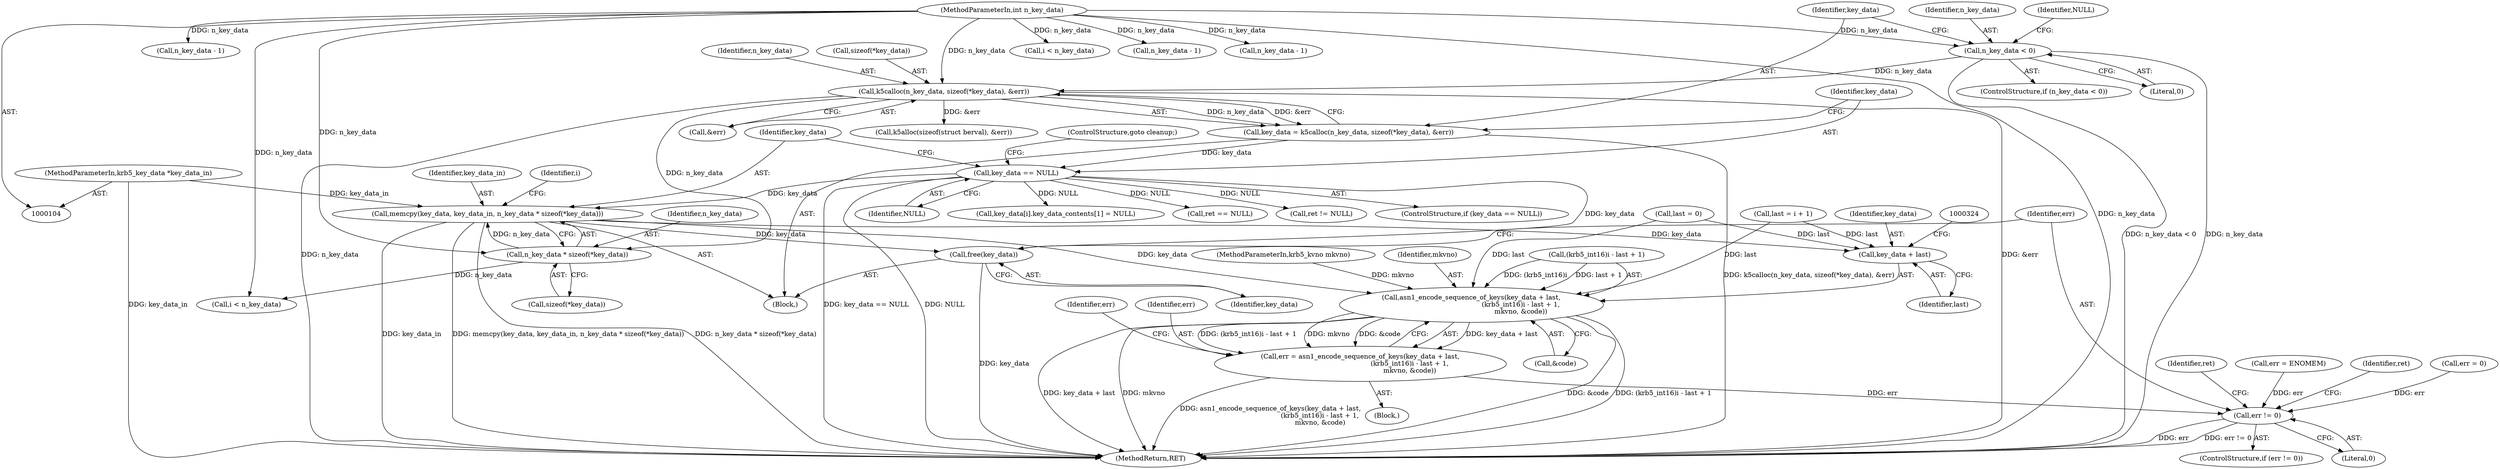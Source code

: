 digraph "0_krb5_04038bf3633c4b909b5ded3072dc88c8c419bf16@API" {
"1000149" [label="(Call,memcpy(key_data, key_data_in, n_key_data * sizeof(*key_data)))"];
"1000145" [label="(Call,key_data == NULL)"];
"1000135" [label="(Call,key_data = k5calloc(n_key_data, sizeof(*key_data), &err))"];
"1000137" [label="(Call,k5calloc(n_key_data, sizeof(*key_data), &err))"];
"1000130" [label="(Call,n_key_data < 0)"];
"1000106" [label="(MethodParameterIn,int n_key_data)"];
"1000105" [label="(MethodParameterIn,krb5_key_data *key_data_in)"];
"1000152" [label="(Call,n_key_data * sizeof(*key_data))"];
"1000318" [label="(Call,asn1_encode_sequence_of_keys(key_data + last,\n                                               (krb5_int16)i - last + 1,\n                                               mkvno, &code))"];
"1000316" [label="(Call,err = asn1_encode_sequence_of_keys(key_data + last,\n                                               (krb5_int16)i - last + 1,\n                                               mkvno, &code))"];
"1000386" [label="(Call,err != 0)"];
"1000319" [label="(Call,key_data + last)"];
"1000383" [label="(Call,free(key_data))"];
"1000108" [label="(Block,)"];
"1000365" [label="(Call,n_key_data - 1)"];
"1000130" [label="(Call,n_key_data < 0)"];
"1000385" [label="(ControlStructure,if (err != 0))"];
"1000142" [label="(Call,&err)"];
"1000391" [label="(Call,ret != NULL)"];
"1000138" [label="(Identifier,n_key_data)"];
"1000106" [label="(MethodParameterIn,int n_key_data)"];
"1000145" [label="(Call,key_data == NULL)"];
"1000392" [label="(Identifier,ret)"];
"1000151" [label="(Identifier,key_data_in)"];
"1000299" [label="(Block,)"];
"1000136" [label="(Identifier,key_data)"];
"1000333" [label="(Identifier,err)"];
"1000144" [label="(ControlStructure,if (key_data == NULL))"];
"1000319" [label="(Call,key_data + last)"];
"1000135" [label="(Call,key_data = k5calloc(n_key_data, sizeof(*key_data), &err))"];
"1000276" [label="(Call,i < n_key_data)"];
"1000387" [label="(Identifier,err)"];
"1000304" [label="(Call,k5alloc(sizeof(struct berval), &err))"];
"1000129" [label="(ControlStructure,if (n_key_data < 0))"];
"1000147" [label="(Identifier,NULL)"];
"1000137" [label="(Call,k5calloc(n_key_data, sizeof(*key_data), &err))"];
"1000322" [label="(Call,(krb5_int16)i - last + 1)"];
"1000262" [label="(Call,last = 0)"];
"1000150" [label="(Identifier,key_data)"];
"1000152" [label="(Call,n_key_data * sizeof(*key_data))"];
"1000318" [label="(Call,asn1_encode_sequence_of_keys(key_data + last,\n                                               (krb5_int16)i - last + 1,\n                                               mkvno, &code))"];
"1000131" [label="(Identifier,n_key_data)"];
"1000388" [label="(Literal,0)"];
"1000320" [label="(Identifier,key_data)"];
"1000383" [label="(Call,free(key_data))"];
"1000216" [label="(Call,n_key_data - 1)"];
"1000159" [label="(Identifier,i)"];
"1000149" [label="(Call,memcpy(key_data, key_data_in, n_key_data * sizeof(*key_data)))"];
"1000287" [label="(Call,n_key_data - 1)"];
"1000161" [label="(Call,i < n_key_data)"];
"1000317" [label="(Identifier,err)"];
"1000107" [label="(MethodParameterIn,krb5_kvno mkvno)"];
"1000201" [label="(Call,key_data[i].key_data_contents[1] = NULL)"];
"1000321" [label="(Identifier,last)"];
"1000134" [label="(Identifier,NULL)"];
"1000252" [label="(Call,err = ENOMEM)"];
"1000330" [label="(Call,&code)"];
"1000384" [label="(Identifier,key_data)"];
"1000316" [label="(Call,err = asn1_encode_sequence_of_keys(key_data + last,\n                                               (krb5_int16)i - last + 1,\n                                               mkvno, &code))"];
"1000148" [label="(ControlStructure,goto cleanup;)"];
"1000139" [label="(Call,sizeof(*key_data))"];
"1000329" [label="(Identifier,mkvno)"];
"1000154" [label="(Call,sizeof(*key_data))"];
"1000248" [label="(Call,ret == NULL)"];
"1000357" [label="(Call,last = i + 1)"];
"1000416" [label="(Identifier,ret)"];
"1000386" [label="(Call,err != 0)"];
"1000122" [label="(Call,err = 0)"];
"1000146" [label="(Identifier,key_data)"];
"1000132" [label="(Literal,0)"];
"1000153" [label="(Identifier,n_key_data)"];
"1000105" [label="(MethodParameterIn,krb5_key_data *key_data_in)"];
"1000417" [label="(MethodReturn,RET)"];
"1000149" -> "1000108"  [label="AST: "];
"1000149" -> "1000152"  [label="CFG: "];
"1000150" -> "1000149"  [label="AST: "];
"1000151" -> "1000149"  [label="AST: "];
"1000152" -> "1000149"  [label="AST: "];
"1000159" -> "1000149"  [label="CFG: "];
"1000149" -> "1000417"  [label="DDG: key_data_in"];
"1000149" -> "1000417"  [label="DDG: n_key_data * sizeof(*key_data)"];
"1000149" -> "1000417"  [label="DDG: memcpy(key_data, key_data_in, n_key_data * sizeof(*key_data))"];
"1000145" -> "1000149"  [label="DDG: key_data"];
"1000105" -> "1000149"  [label="DDG: key_data_in"];
"1000152" -> "1000149"  [label="DDG: n_key_data"];
"1000149" -> "1000318"  [label="DDG: key_data"];
"1000149" -> "1000319"  [label="DDG: key_data"];
"1000149" -> "1000383"  [label="DDG: key_data"];
"1000145" -> "1000144"  [label="AST: "];
"1000145" -> "1000147"  [label="CFG: "];
"1000146" -> "1000145"  [label="AST: "];
"1000147" -> "1000145"  [label="AST: "];
"1000148" -> "1000145"  [label="CFG: "];
"1000150" -> "1000145"  [label="CFG: "];
"1000145" -> "1000417"  [label="DDG: key_data == NULL"];
"1000145" -> "1000417"  [label="DDG: NULL"];
"1000135" -> "1000145"  [label="DDG: key_data"];
"1000145" -> "1000201"  [label="DDG: NULL"];
"1000145" -> "1000248"  [label="DDG: NULL"];
"1000145" -> "1000383"  [label="DDG: key_data"];
"1000145" -> "1000391"  [label="DDG: NULL"];
"1000135" -> "1000108"  [label="AST: "];
"1000135" -> "1000137"  [label="CFG: "];
"1000136" -> "1000135"  [label="AST: "];
"1000137" -> "1000135"  [label="AST: "];
"1000146" -> "1000135"  [label="CFG: "];
"1000135" -> "1000417"  [label="DDG: k5calloc(n_key_data, sizeof(*key_data), &err)"];
"1000137" -> "1000135"  [label="DDG: n_key_data"];
"1000137" -> "1000135"  [label="DDG: &err"];
"1000137" -> "1000142"  [label="CFG: "];
"1000138" -> "1000137"  [label="AST: "];
"1000139" -> "1000137"  [label="AST: "];
"1000142" -> "1000137"  [label="AST: "];
"1000137" -> "1000417"  [label="DDG: &err"];
"1000137" -> "1000417"  [label="DDG: n_key_data"];
"1000130" -> "1000137"  [label="DDG: n_key_data"];
"1000106" -> "1000137"  [label="DDG: n_key_data"];
"1000137" -> "1000152"  [label="DDG: n_key_data"];
"1000137" -> "1000304"  [label="DDG: &err"];
"1000130" -> "1000129"  [label="AST: "];
"1000130" -> "1000132"  [label="CFG: "];
"1000131" -> "1000130"  [label="AST: "];
"1000132" -> "1000130"  [label="AST: "];
"1000134" -> "1000130"  [label="CFG: "];
"1000136" -> "1000130"  [label="CFG: "];
"1000130" -> "1000417"  [label="DDG: n_key_data < 0"];
"1000130" -> "1000417"  [label="DDG: n_key_data"];
"1000106" -> "1000130"  [label="DDG: n_key_data"];
"1000106" -> "1000104"  [label="AST: "];
"1000106" -> "1000417"  [label="DDG: n_key_data"];
"1000106" -> "1000152"  [label="DDG: n_key_data"];
"1000106" -> "1000161"  [label="DDG: n_key_data"];
"1000106" -> "1000216"  [label="DDG: n_key_data"];
"1000106" -> "1000276"  [label="DDG: n_key_data"];
"1000106" -> "1000287"  [label="DDG: n_key_data"];
"1000106" -> "1000365"  [label="DDG: n_key_data"];
"1000105" -> "1000104"  [label="AST: "];
"1000105" -> "1000417"  [label="DDG: key_data_in"];
"1000152" -> "1000154"  [label="CFG: "];
"1000153" -> "1000152"  [label="AST: "];
"1000154" -> "1000152"  [label="AST: "];
"1000152" -> "1000161"  [label="DDG: n_key_data"];
"1000318" -> "1000316"  [label="AST: "];
"1000318" -> "1000330"  [label="CFG: "];
"1000319" -> "1000318"  [label="AST: "];
"1000322" -> "1000318"  [label="AST: "];
"1000329" -> "1000318"  [label="AST: "];
"1000330" -> "1000318"  [label="AST: "];
"1000316" -> "1000318"  [label="CFG: "];
"1000318" -> "1000417"  [label="DDG: key_data + last"];
"1000318" -> "1000417"  [label="DDG: mkvno"];
"1000318" -> "1000417"  [label="DDG: &code"];
"1000318" -> "1000417"  [label="DDG: (krb5_int16)i - last + 1"];
"1000318" -> "1000316"  [label="DDG: key_data + last"];
"1000318" -> "1000316"  [label="DDG: (krb5_int16)i - last + 1"];
"1000318" -> "1000316"  [label="DDG: mkvno"];
"1000318" -> "1000316"  [label="DDG: &code"];
"1000262" -> "1000318"  [label="DDG: last"];
"1000357" -> "1000318"  [label="DDG: last"];
"1000322" -> "1000318"  [label="DDG: (krb5_int16)i"];
"1000322" -> "1000318"  [label="DDG: last + 1"];
"1000107" -> "1000318"  [label="DDG: mkvno"];
"1000316" -> "1000299"  [label="AST: "];
"1000317" -> "1000316"  [label="AST: "];
"1000333" -> "1000316"  [label="CFG: "];
"1000316" -> "1000417"  [label="DDG: asn1_encode_sequence_of_keys(key_data + last,\n                                               (krb5_int16)i - last + 1,\n                                               mkvno, &code)"];
"1000316" -> "1000386"  [label="DDG: err"];
"1000386" -> "1000385"  [label="AST: "];
"1000386" -> "1000388"  [label="CFG: "];
"1000387" -> "1000386"  [label="AST: "];
"1000388" -> "1000386"  [label="AST: "];
"1000392" -> "1000386"  [label="CFG: "];
"1000416" -> "1000386"  [label="CFG: "];
"1000386" -> "1000417"  [label="DDG: err"];
"1000386" -> "1000417"  [label="DDG: err != 0"];
"1000252" -> "1000386"  [label="DDG: err"];
"1000122" -> "1000386"  [label="DDG: err"];
"1000319" -> "1000321"  [label="CFG: "];
"1000320" -> "1000319"  [label="AST: "];
"1000321" -> "1000319"  [label="AST: "];
"1000324" -> "1000319"  [label="CFG: "];
"1000262" -> "1000319"  [label="DDG: last"];
"1000357" -> "1000319"  [label="DDG: last"];
"1000383" -> "1000108"  [label="AST: "];
"1000383" -> "1000384"  [label="CFG: "];
"1000384" -> "1000383"  [label="AST: "];
"1000387" -> "1000383"  [label="CFG: "];
"1000383" -> "1000417"  [label="DDG: key_data"];
}
